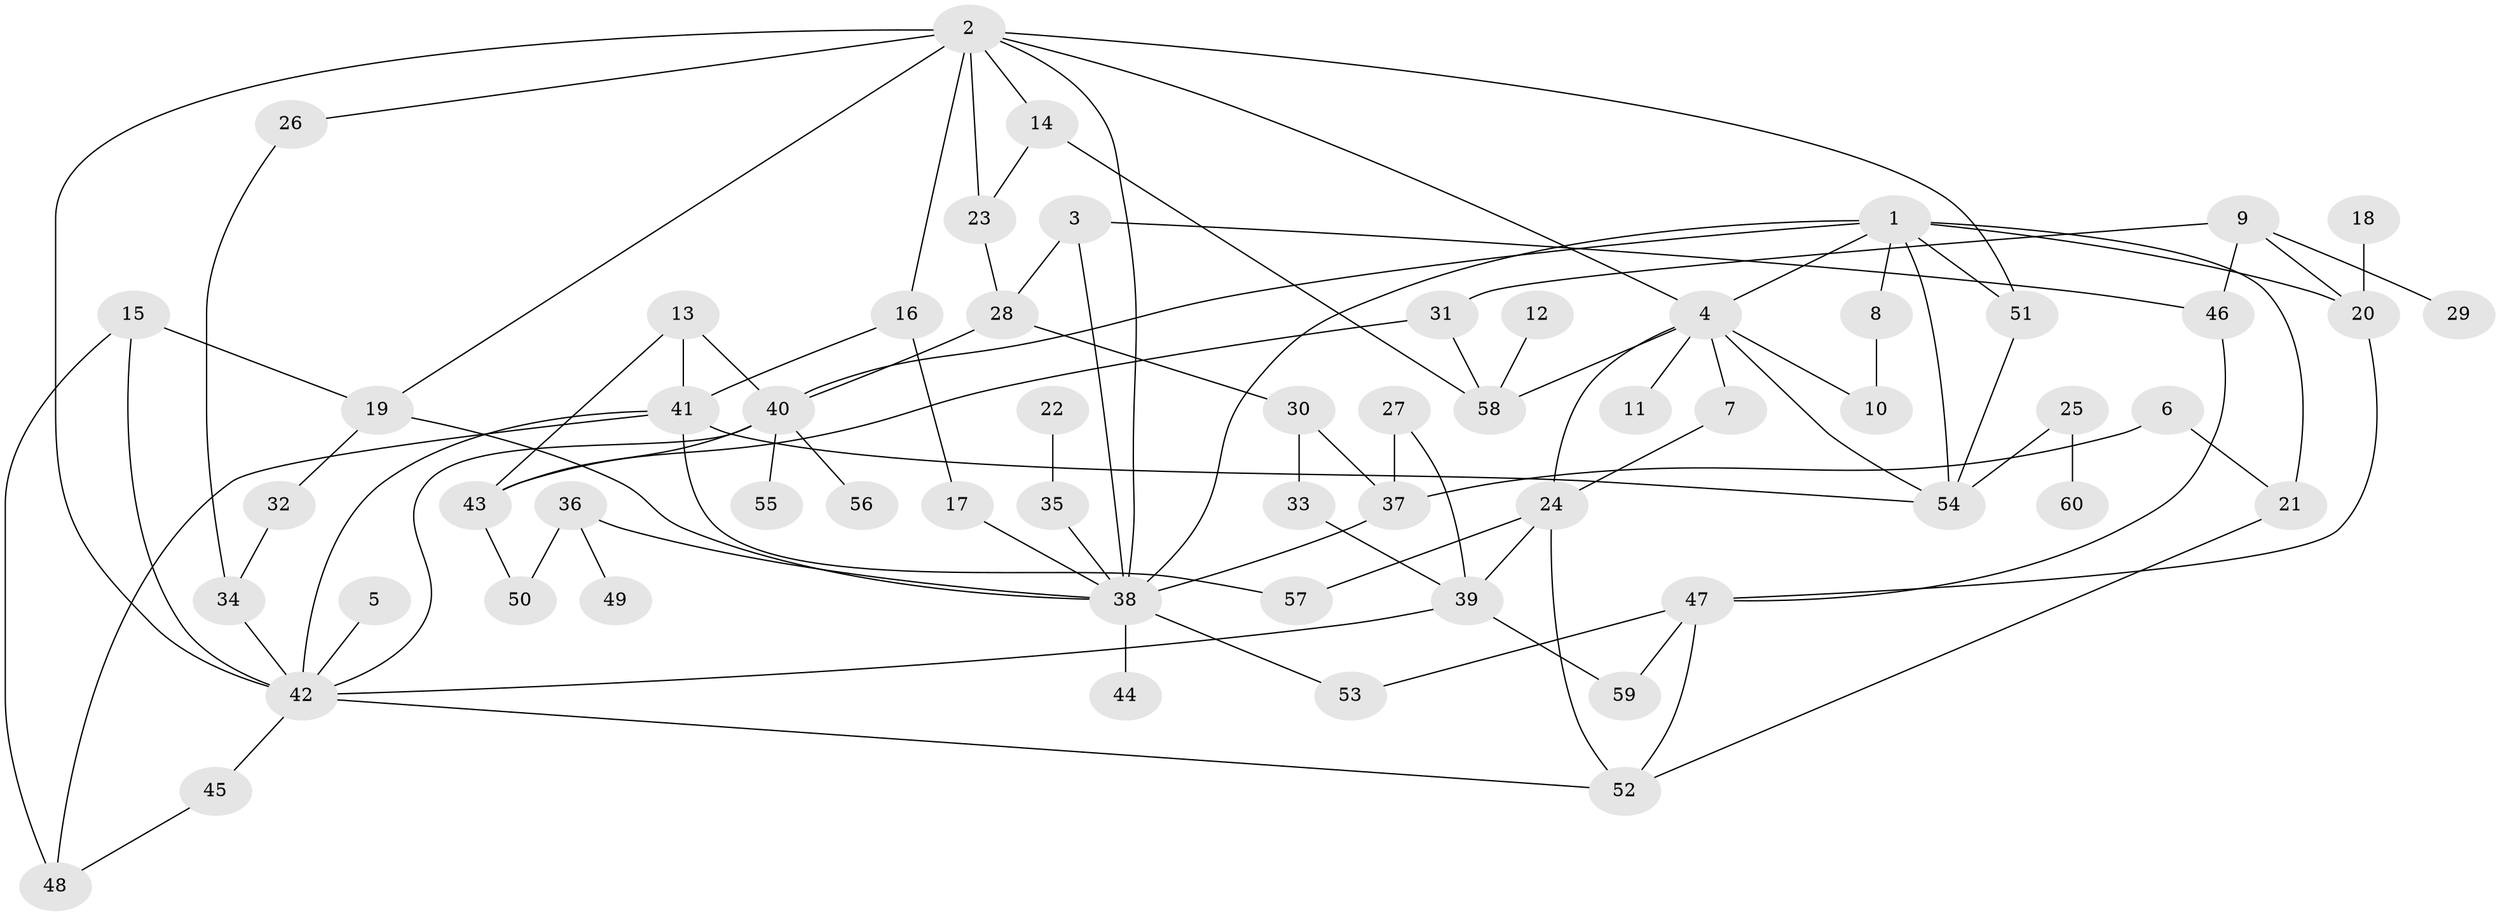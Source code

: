 // original degree distribution, {5: 0.05, 4: 0.14166666666666666, 3: 0.225, 6: 0.041666666666666664, 9: 0.008333333333333333, 2: 0.26666666666666666, 1: 0.26666666666666666}
// Generated by graph-tools (version 1.1) at 2025/25/03/09/25 03:25:35]
// undirected, 60 vertices, 97 edges
graph export_dot {
graph [start="1"]
  node [color=gray90,style=filled];
  1;
  2;
  3;
  4;
  5;
  6;
  7;
  8;
  9;
  10;
  11;
  12;
  13;
  14;
  15;
  16;
  17;
  18;
  19;
  20;
  21;
  22;
  23;
  24;
  25;
  26;
  27;
  28;
  29;
  30;
  31;
  32;
  33;
  34;
  35;
  36;
  37;
  38;
  39;
  40;
  41;
  42;
  43;
  44;
  45;
  46;
  47;
  48;
  49;
  50;
  51;
  52;
  53;
  54;
  55;
  56;
  57;
  58;
  59;
  60;
  1 -- 4 [weight=1.0];
  1 -- 8 [weight=1.0];
  1 -- 20 [weight=1.0];
  1 -- 21 [weight=1.0];
  1 -- 38 [weight=1.0];
  1 -- 40 [weight=1.0];
  1 -- 51 [weight=1.0];
  1 -- 54 [weight=1.0];
  2 -- 4 [weight=1.0];
  2 -- 14 [weight=1.0];
  2 -- 16 [weight=1.0];
  2 -- 19 [weight=1.0];
  2 -- 23 [weight=1.0];
  2 -- 26 [weight=1.0];
  2 -- 38 [weight=1.0];
  2 -- 42 [weight=1.0];
  2 -- 51 [weight=1.0];
  3 -- 28 [weight=1.0];
  3 -- 38 [weight=1.0];
  3 -- 46 [weight=1.0];
  4 -- 7 [weight=1.0];
  4 -- 10 [weight=1.0];
  4 -- 11 [weight=1.0];
  4 -- 24 [weight=1.0];
  4 -- 54 [weight=1.0];
  4 -- 58 [weight=1.0];
  5 -- 42 [weight=1.0];
  6 -- 21 [weight=1.0];
  6 -- 37 [weight=1.0];
  7 -- 24 [weight=1.0];
  8 -- 10 [weight=1.0];
  9 -- 20 [weight=1.0];
  9 -- 29 [weight=1.0];
  9 -- 31 [weight=1.0];
  9 -- 46 [weight=1.0];
  12 -- 58 [weight=1.0];
  13 -- 40 [weight=1.0];
  13 -- 41 [weight=1.0];
  13 -- 43 [weight=1.0];
  14 -- 23 [weight=1.0];
  14 -- 58 [weight=1.0];
  15 -- 19 [weight=1.0];
  15 -- 42 [weight=1.0];
  15 -- 48 [weight=1.0];
  16 -- 17 [weight=1.0];
  16 -- 41 [weight=1.0];
  17 -- 38 [weight=1.0];
  18 -- 20 [weight=1.0];
  19 -- 32 [weight=1.0];
  19 -- 38 [weight=1.0];
  20 -- 47 [weight=1.0];
  21 -- 52 [weight=1.0];
  22 -- 35 [weight=1.0];
  23 -- 28 [weight=1.0];
  24 -- 39 [weight=1.0];
  24 -- 52 [weight=1.0];
  24 -- 57 [weight=1.0];
  25 -- 54 [weight=1.0];
  25 -- 60 [weight=1.0];
  26 -- 34 [weight=1.0];
  27 -- 37 [weight=1.0];
  27 -- 39 [weight=1.0];
  28 -- 30 [weight=1.0];
  28 -- 40 [weight=1.0];
  30 -- 33 [weight=1.0];
  30 -- 37 [weight=1.0];
  31 -- 43 [weight=1.0];
  31 -- 58 [weight=1.0];
  32 -- 34 [weight=1.0];
  33 -- 39 [weight=1.0];
  34 -- 42 [weight=1.0];
  35 -- 38 [weight=1.0];
  36 -- 38 [weight=1.0];
  36 -- 49 [weight=1.0];
  36 -- 50 [weight=1.0];
  37 -- 38 [weight=1.0];
  38 -- 44 [weight=1.0];
  38 -- 53 [weight=1.0];
  39 -- 42 [weight=1.0];
  39 -- 59 [weight=1.0];
  40 -- 42 [weight=1.0];
  40 -- 43 [weight=1.0];
  40 -- 55 [weight=1.0];
  40 -- 56 [weight=1.0];
  41 -- 42 [weight=1.0];
  41 -- 48 [weight=1.0];
  41 -- 54 [weight=1.0];
  41 -- 57 [weight=1.0];
  42 -- 45 [weight=1.0];
  42 -- 52 [weight=1.0];
  43 -- 50 [weight=1.0];
  45 -- 48 [weight=1.0];
  46 -- 47 [weight=1.0];
  47 -- 52 [weight=1.0];
  47 -- 53 [weight=1.0];
  47 -- 59 [weight=1.0];
  51 -- 54 [weight=1.0];
}
